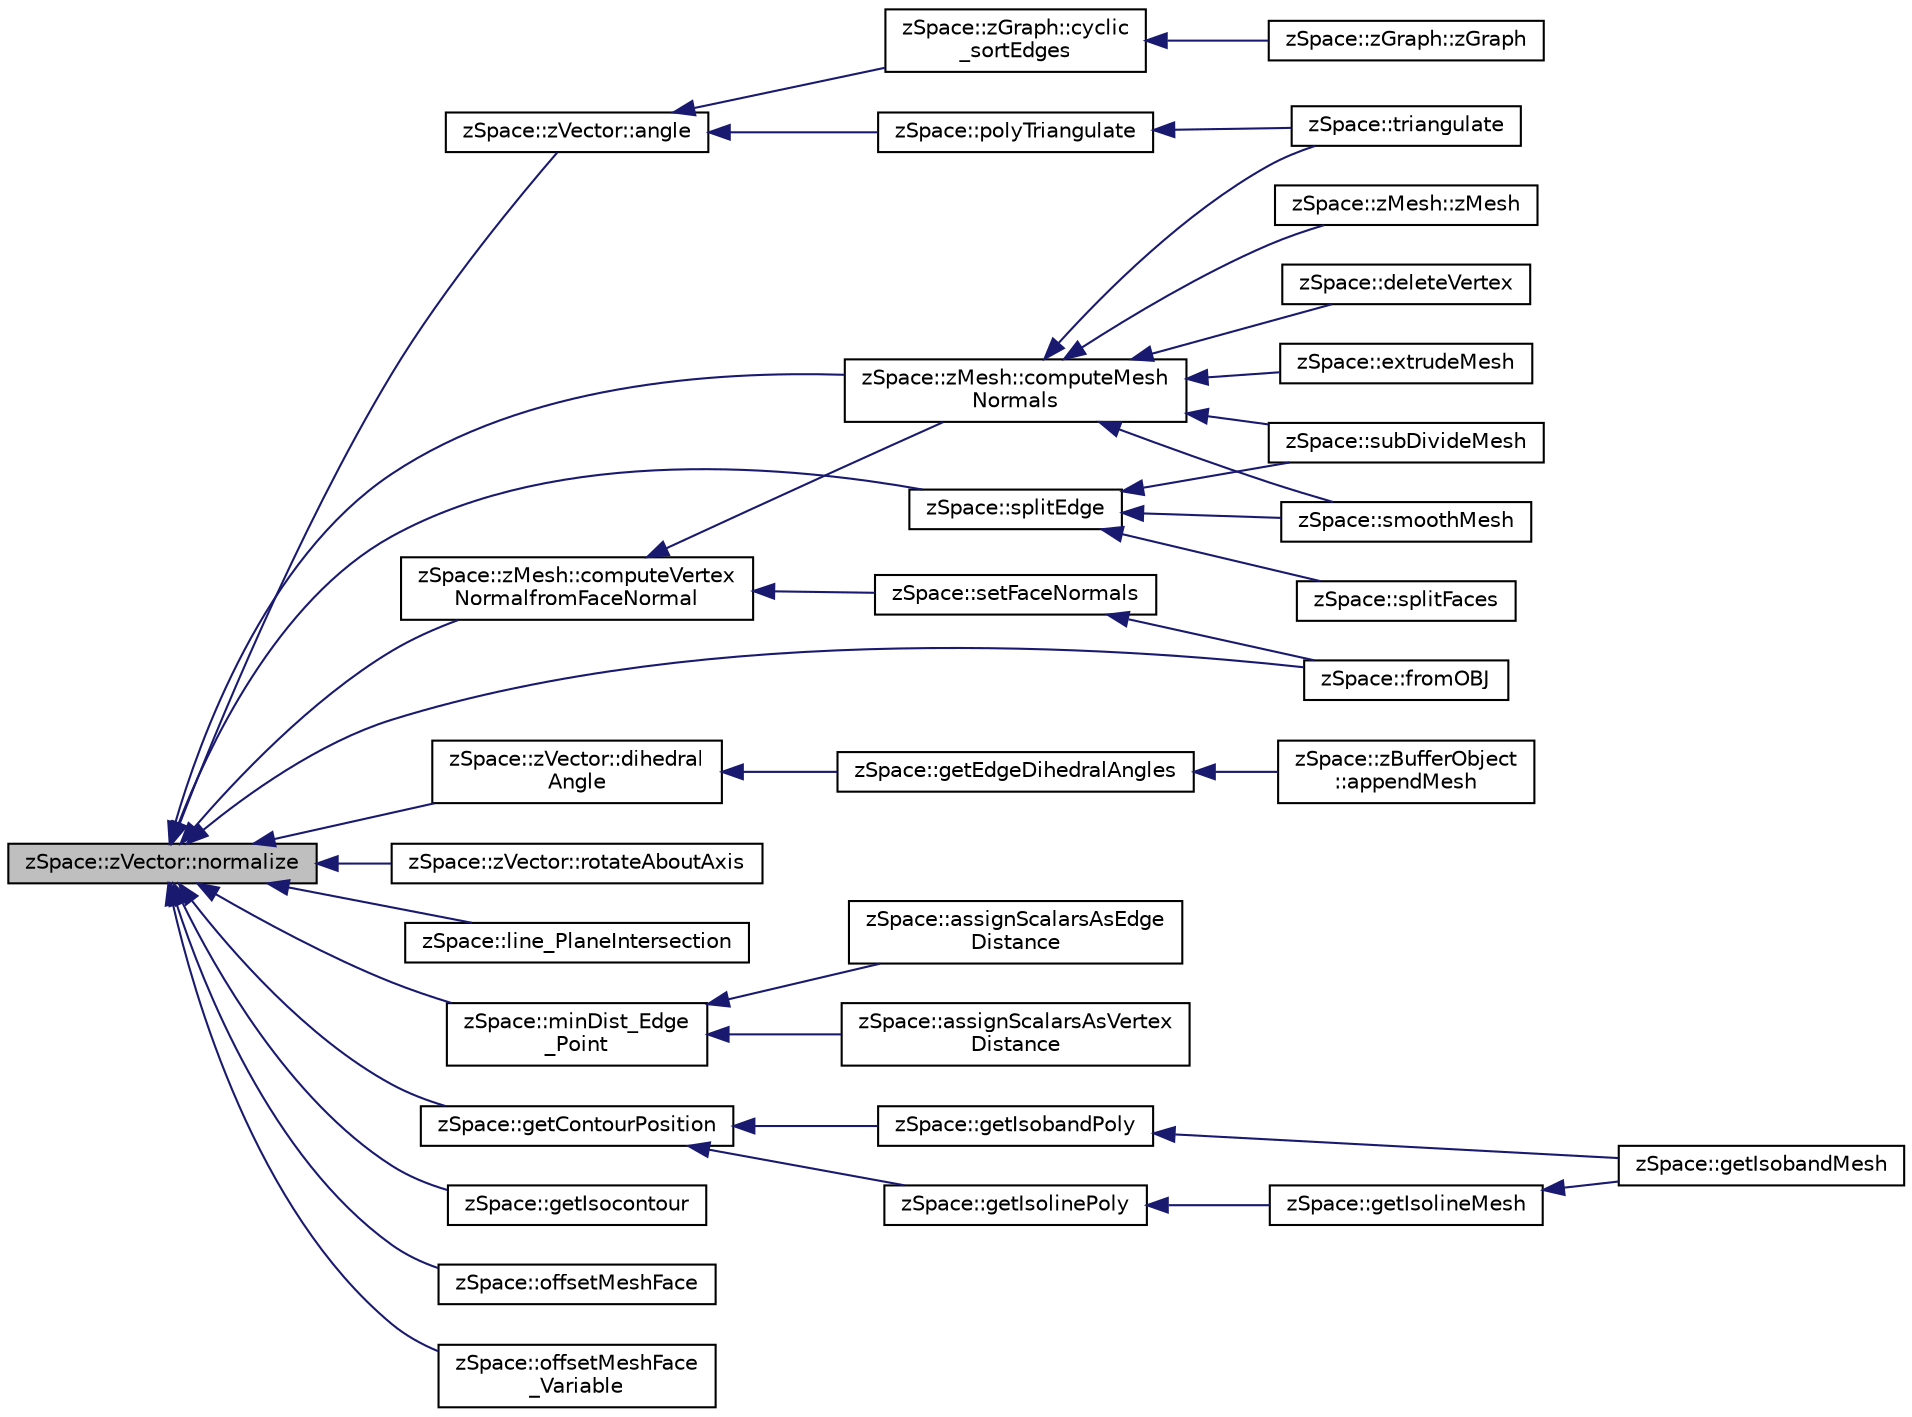 digraph "zSpace::zVector::normalize"
{
  edge [fontname="Helvetica",fontsize="10",labelfontname="Helvetica",labelfontsize="10"];
  node [fontname="Helvetica",fontsize="10",shape=record];
  rankdir="LR";
  Node61 [label="zSpace::zVector::normalize",height=0.2,width=0.4,color="black", fillcolor="grey75", style="filled", fontcolor="black"];
  Node61 -> Node62 [dir="back",color="midnightblue",fontsize="10",style="solid",fontname="Helvetica"];
  Node62 [label="zSpace::zVector::angle",height=0.2,width=0.4,color="black", fillcolor="white", style="filled",URL="$classz_space_1_1z_vector.html#acf4156a0599baccfab7d3ff64bf4c209",tooltip="This method returns the angle between the current zVector and input zVector. "];
  Node62 -> Node63 [dir="back",color="midnightblue",fontsize="10",style="solid",fontname="Helvetica"];
  Node63 [label="zSpace::zGraph::cyclic\l_sortEdges",height=0.2,width=0.4,color="black", fillcolor="white", style="filled",URL="$classz_space_1_1z_graph.html#abe3788c9346ebecb3aaee6f1b538293a",tooltip="This method sorts edges cyclically around a given vertex using a bestfit plane. "];
  Node63 -> Node64 [dir="back",color="midnightblue",fontsize="10",style="solid",fontname="Helvetica"];
  Node64 [label="zSpace::zGraph::zGraph",height=0.2,width=0.4,color="black", fillcolor="white", style="filled",URL="$classz_space_1_1z_graph.html#a7a53b68f1efa596293b85259464cf3ff",tooltip="Overloaded constructor. "];
  Node62 -> Node65 [dir="back",color="midnightblue",fontsize="10",style="solid",fontname="Helvetica"];
  Node65 [label="zSpace::polyTriangulate",height=0.2,width=0.4,color="black", fillcolor="white", style="filled",URL="$group__z_mesh_modifiers.html#gaee0ef1222f28a05e210cc139a92e7774",tooltip="This method triangulates the input polygon using ear clipping algorithm. "];
  Node65 -> Node66 [dir="back",color="midnightblue",fontsize="10",style="solid",fontname="Helvetica"];
  Node66 [label="zSpace::triangulate",height=0.2,width=0.4,color="black", fillcolor="white", style="filled",URL="$group__z_mesh_modifiers.html#ga75ee8f140a3311506a932b866523a1de",tooltip="This method triangulates the input mesh. "];
  Node61 -> Node67 [dir="back",color="midnightblue",fontsize="10",style="solid",fontname="Helvetica"];
  Node67 [label="zSpace::zVector::dihedral\lAngle",height=0.2,width=0.4,color="black", fillcolor="white", style="filled",URL="$classz_space_1_1z_vector.html#ad8817c8e347d109784cec18a3e35728c",tooltip="This method returns the dihedral angle between the two input zVectors using current zVector as edge r..."];
  Node67 -> Node68 [dir="back",color="midnightblue",fontsize="10",style="solid",fontname="Helvetica"];
  Node68 [label="zSpace::getEdgeDihedralAngles",height=0.2,width=0.4,color="black", fillcolor="white", style="filled",URL="$group__z_mesh_utilities.html#gaf531920d8d86c1c508bec8c71d5d9954",tooltip="This method computes the dihedral angle per edge of zMesh. "];
  Node68 -> Node69 [dir="back",color="midnightblue",fontsize="10",style="solid",fontname="Helvetica"];
  Node69 [label="zSpace::zBufferObject\l::appendMesh",height=0.2,width=0.4,color="black", fillcolor="white", style="filled",URL="$classz_space_1_1z_buffer_object.html#ac5e8e4b2d6a21dbf4e59ed55a8b8bc58",tooltip="This method appends zMesh to the buffer. "];
  Node61 -> Node70 [dir="back",color="midnightblue",fontsize="10",style="solid",fontname="Helvetica"];
  Node70 [label="zSpace::zVector::rotateAboutAxis",height=0.2,width=0.4,color="black", fillcolor="white", style="filled",URL="$classz_space_1_1z_vector.html#a7c7172b9c4f20a7ff7f24cbe092b63a6",tooltip="This method returns the rotated vector of the current vector about an input axis by the the input ang..."];
  Node61 -> Node71 [dir="back",color="midnightblue",fontsize="10",style="solid",fontname="Helvetica"];
  Node71 [label="zSpace::line_PlaneIntersection",height=0.2,width=0.4,color="black", fillcolor="white", style="filled",URL="$group__z_vector_matrix_utilities.html#ga398dc6bba5cc5ca9eed7a45255548bf8",tooltip="This method returns the intersection of two lines which is point. "];
  Node61 -> Node72 [dir="back",color="midnightblue",fontsize="10",style="solid",fontname="Helvetica"];
  Node72 [label="zSpace::minDist_Edge\l_Point",height=0.2,width=0.4,color="black", fillcolor="white", style="filled",URL="$group__z_vector_matrix_utilities.html#gab0d76a80305185982ec89050ff322a3e",tooltip="This method computes the minimum distance between a point and edge and the closest Point on the edge..."];
  Node72 -> Node73 [dir="back",color="midnightblue",fontsize="10",style="solid",fontname="Helvetica"];
  Node73 [label="zSpace::assignScalarsAsVertex\lDistance",height=0.2,width=0.4,color="black", fillcolor="white", style="filled",URL="$group__z_field2_d_utilities.html#ga28516c1df87b7ab952dfefb60e2d3921",tooltip="This method creates a vertex distance Field from the input mesh vertex positions. ..."];
  Node72 -> Node74 [dir="back",color="midnightblue",fontsize="10",style="solid",fontname="Helvetica"];
  Node74 [label="zSpace::assignScalarsAsEdge\lDistance",height=0.2,width=0.4,color="black", fillcolor="white", style="filled",URL="$group__z_field2_d_utilities.html#gae0e4895a659cd46728f0f9d13adf58ed",tooltip="This method creates a edge distance Field from the input mesh. "];
  Node61 -> Node75 [dir="back",color="midnightblue",fontsize="10",style="solid",fontname="Helvetica"];
  Node75 [label="zSpace::getContourPosition",height=0.2,width=0.4,color="black", fillcolor="white", style="filled",URL="$group__z_field2_d_utilities.html#ga7b6e4a8f51dba83412e13209ab1f4193",tooltip="This method return the contour position given 2 input positions at the input field threshold..."];
  Node75 -> Node76 [dir="back",color="midnightblue",fontsize="10",style="solid",fontname="Helvetica"];
  Node76 [label="zSpace::getIsolinePoly",height=0.2,width=0.4,color="black", fillcolor="white", style="filled",URL="$group__z_field2_d_utilities.html#gaf7fddb03661f768390489b84311fe0c4",tooltip="This method gets the isoline polygon for the input mesh at the given input face index. "];
  Node76 -> Node77 [dir="back",color="midnightblue",fontsize="10",style="solid",fontname="Helvetica"];
  Node77 [label="zSpace::getIsolineMesh",height=0.2,width=0.4,color="black", fillcolor="white", style="filled",URL="$group__z_field2_d_utilities.html#ga63d805729d97ddd318cf0700a234b469",tooltip="This method creates a isoline mesh from the input field mesh at the given field threshold. "];
  Node77 -> Node78 [dir="back",color="midnightblue",fontsize="10",style="solid",fontname="Helvetica"];
  Node78 [label="zSpace::getIsobandMesh",height=0.2,width=0.4,color="black", fillcolor="white", style="filled",URL="$group__z_field2_d_utilities.html#ga45610f4909d8d9800db09f245dc8ba8a",tooltip="This method creates a isoband mesh from the input field mesh at the given field threshold. "];
  Node75 -> Node79 [dir="back",color="midnightblue",fontsize="10",style="solid",fontname="Helvetica"];
  Node79 [label="zSpace::getIsobandPoly",height=0.2,width=0.4,color="black", fillcolor="white", style="filled",URL="$group__z_field2_d_utilities.html#ga1ca89389f4efa8797dbb5bc9497e2172",tooltip="This method gets the isoline polygon for the input mesh at the given input face index. "];
  Node79 -> Node78 [dir="back",color="midnightblue",fontsize="10",style="solid",fontname="Helvetica"];
  Node61 -> Node80 [dir="back",color="midnightblue",fontsize="10",style="solid",fontname="Helvetica"];
  Node80 [label="zSpace::getIsocontour",height=0.2,width=0.4,color="black", fillcolor="white", style="filled",URL="$group__z_field2_d_utilities.html#ga6e47ed2966a60fe23fd026823eabac51",tooltip="This method creates a isocontour graph from the input field mesh at the given field threshold..."];
  Node61 -> Node81 [dir="back",color="midnightblue",fontsize="10",style="solid",fontname="Helvetica"];
  Node81 [label="zSpace::zMesh::computeVertex\lNormalfromFaceNormal",height=0.2,width=0.4,color="black", fillcolor="white", style="filled",URL="$classz_space_1_1z_mesh.html#ac27b3838590a838a11243e4fd6ad0b6d",tooltip="This method computes the vertex normals based on the face normals. "];
  Node81 -> Node82 [dir="back",color="midnightblue",fontsize="10",style="solid",fontname="Helvetica"];
  Node82 [label="zSpace::zMesh::computeMesh\lNormals",height=0.2,width=0.4,color="black", fillcolor="white", style="filled",URL="$classz_space_1_1z_mesh.html#a42be75e01f9b3704fcc85fd745952b22",tooltip="This method computes the normals assoicated with vertices and polygon faces . "];
  Node82 -> Node83 [dir="back",color="midnightblue",fontsize="10",style="solid",fontname="Helvetica"];
  Node83 [label="zSpace::zMesh::zMesh",height=0.2,width=0.4,color="black", fillcolor="white", style="filled",URL="$classz_space_1_1z_mesh.html#a127de8a508706826cc4a537ad7a1cc9c",tooltip="Overloaded constructor. "];
  Node82 -> Node66 [dir="back",color="midnightblue",fontsize="10",style="solid",fontname="Helvetica"];
  Node82 -> Node84 [dir="back",color="midnightblue",fontsize="10",style="solid",fontname="Helvetica"];
  Node84 [label="zSpace::deleteVertex",height=0.2,width=0.4,color="black", fillcolor="white", style="filled",URL="$group__z_mesh_modifiers.html#gad7f05263e242d0a98e3dbd09199246b1",tooltip="This method deletes the zMesh vertices given in the input vertex list. "];
  Node82 -> Node85 [dir="back",color="midnightblue",fontsize="10",style="solid",fontname="Helvetica"];
  Node85 [label="zSpace::subDivideMesh",height=0.2,width=0.4,color="black", fillcolor="white", style="filled",URL="$group__z_mesh_modifiers.html#gaaa9902fbf3ac2600afbf54335c286760",tooltip="This method subdivides all the faces and edges of the mesh. "];
  Node82 -> Node86 [dir="back",color="midnightblue",fontsize="10",style="solid",fontname="Helvetica"];
  Node86 [label="zSpace::smoothMesh",height=0.2,width=0.4,color="black", fillcolor="white", style="filled",URL="$group__z_mesh_modifiers.html#ga41f9be96453c21ac7b33b2991c284775",tooltip="This method applies Catmull-Clark subdivision to the mesh. "];
  Node82 -> Node87 [dir="back",color="midnightblue",fontsize="10",style="solid",fontname="Helvetica"];
  Node87 [label="zSpace::extrudeMesh",height=0.2,width=0.4,color="black", fillcolor="white", style="filled",URL="$group__z_mesh_utilities.html#ga6f2ce938aa8bb72d5b4649115d76d9c8",tooltip="This method returns an extruded mesh from the input mesh. "];
  Node81 -> Node88 [dir="back",color="midnightblue",fontsize="10",style="solid",fontname="Helvetica"];
  Node88 [label="zSpace::setFaceNormals",height=0.2,width=0.4,color="black", fillcolor="white", style="filled",URL="$group__z_mesh_utilities.html#ga70201847356b120e967968c37670801f",tooltip="This method sets face normals of all the faces to the input normal. "];
  Node88 -> Node89 [dir="back",color="midnightblue",fontsize="10",style="solid",fontname="Helvetica"];
  Node89 [label="zSpace::fromOBJ",height=0.2,width=0.4,color="black", fillcolor="white", style="filled",URL="$group__z_i_o___mesh.html#gad60778d5e70ebdcc0bd24babf3afa810",tooltip="This method imports zMesh from an OBJ file. "];
  Node61 -> Node82 [dir="back",color="midnightblue",fontsize="10",style="solid",fontname="Helvetica"];
  Node61 -> Node90 [dir="back",color="midnightblue",fontsize="10",style="solid",fontname="Helvetica"];
  Node90 [label="zSpace::splitEdge",height=0.2,width=0.4,color="black", fillcolor="white", style="filled",URL="$group__z_mesh_modifiers.html#ga2259376b4c9c7cebc97c491574a47e24",tooltip="This method splits an edge and inserts a vertex along the edge at the input factor. "];
  Node90 -> Node91 [dir="back",color="midnightblue",fontsize="10",style="solid",fontname="Helvetica"];
  Node91 [label="zSpace::splitFaces",height=0.2,width=0.4,color="black", fillcolor="white", style="filled",URL="$group__z_mesh_modifiers.html#gaeda022d590a10b38c94e75bc0e278d80",tooltip="This method splits a set of edges and faces of a mesh in a continuous manner. "];
  Node90 -> Node85 [dir="back",color="midnightblue",fontsize="10",style="solid",fontname="Helvetica"];
  Node90 -> Node86 [dir="back",color="midnightblue",fontsize="10",style="solid",fontname="Helvetica"];
  Node61 -> Node92 [dir="back",color="midnightblue",fontsize="10",style="solid",fontname="Helvetica"];
  Node92 [label="zSpace::offsetMeshFace",height=0.2,width=0.4,color="black", fillcolor="white", style="filled",URL="$group__z_mesh_utilities.html#ga33d47a47ed451d022be4b64b5865b0e1",tooltip="This method returns the offset positions of a polygon of the input mesh. "];
  Node61 -> Node93 [dir="back",color="midnightblue",fontsize="10",style="solid",fontname="Helvetica"];
  Node93 [label="zSpace::offsetMeshFace\l_Variable",height=0.2,width=0.4,color="black", fillcolor="white", style="filled",URL="$group__z_mesh_utilities.html#ga2d1e96823d5ddafb0c578999217416f5",tooltip="This method returns the vartiable offset positions of a polygon of the input mesh. "];
  Node61 -> Node89 [dir="back",color="midnightblue",fontsize="10",style="solid",fontname="Helvetica"];
}
